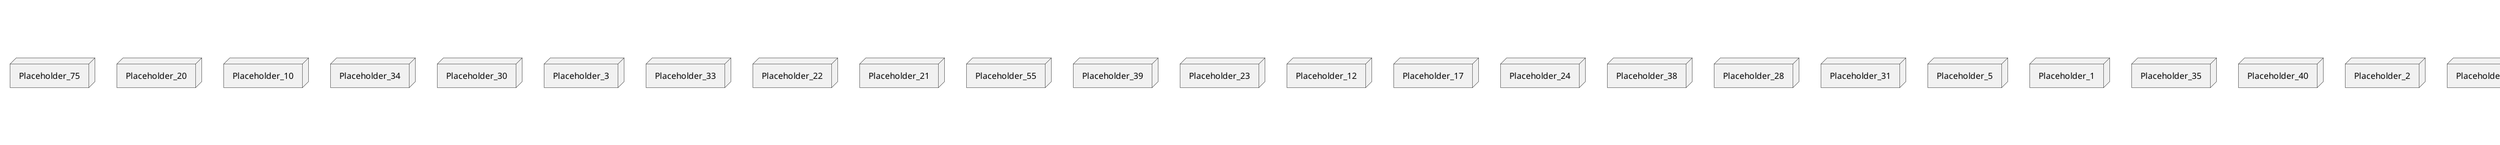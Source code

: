 @startuml
skinparam fixCircleLabelOverlapping true
node Placeholder_42 {
[aName] [[meet-eat-meet-eat-server.system#_xiTrUL_dEe6eIbVL9QMcSA]]
}
node Placeholder_75 {
[aName] [[meet-eat-meet-eat-server.system#_xiTrUL_dEe6eIbVL9QMcSA]]
}
node Placeholder_20 {
[aName] [[meet-eat-meet-eat-server.system#_xiTrUL_dEe6eIbVL9QMcSA]]
}
node Placeholder_10 {
[aName] [[meet-eat-meet-eat-server.system#_xiTrUL_dEe6eIbVL9QMcSA]]
}
node Placeholder_34 {
[aName] [[meet-eat-meet-eat-server.system#_xiTrUL_dEe6eIbVL9QMcSA]]
}
node Placeholder_30 {
[aName] [[meet-eat-meet-eat-server.system#_xiTrUL_dEe6eIbVL9QMcSA]]
}
node Placeholder_3 {
[aName] [[meet-eat-meet-eat-server.system#_xiTrUL_dEe6eIbVL9QMcSA]]
}
node Placeholder_33 {
[aName] [[meet-eat-meet-eat-server.system#_xiTrUL_dEe6eIbVL9QMcSA]]
}
node Placeholder_22 {
[aName] [[meet-eat-meet-eat-server.system#_xiTrUL_dEe6eIbVL9QMcSA]]
}
node Placeholder_21 {
[aName] [[meet-eat-meet-eat-server.system#_xiTrUL_dEe6eIbVL9QMcSA]]
}
node Placeholder_55 {
[aName] [[meet-eat-meet-eat-server.system#_xiTrUL_dEe6eIbVL9QMcSA]]
}
node Placeholder_39 {
[aName] [[meet-eat-meet-eat-server.system#_xiTrUL_dEe6eIbVL9QMcSA]]
}
node Placeholder_23 {
[aName] [[meet-eat-meet-eat-server.system#_xiTrUL_dEe6eIbVL9QMcSA]]
}
node Placeholder_12 {
[aName] [[meet-eat-meet-eat-server.system#_xiTrUL_dEe6eIbVL9QMcSA]]
}
node Placeholder_17 {
[aName] [[meet-eat-meet-eat-server.system#_xiTrUL_dEe6eIbVL9QMcSA]]
}
node Placeholder_24 {
[aName] [[meet-eat-meet-eat-server.system#_xiTrUL_dEe6eIbVL9QMcSA]]
}
node Placeholder_38 {
[aName] [[meet-eat-meet-eat-server.system#_xiTrUL_dEe6eIbVL9QMcSA]]
}
node Placeholder_28 {
[aName] [[meet-eat-meet-eat-server.system#_xiTrUL_dEe6eIbVL9QMcSA]]
}
node Placeholder_31 {
[aName] [[meet-eat-meet-eat-server.system#_xiTrUL_dEe6eIbVL9QMcSA]]
}
node Placeholder_5 {
[aName] [[meet-eat-meet-eat-server.system#_xiTrUL_dEe6eIbVL9QMcSA]]
}
node Placeholder_1 {
[aName] [[meet-eat-meet-eat-server.system#_xiTrUL_dEe6eIbVL9QMcSA]]
}
node Placeholder_35 {
[aName] [[meet-eat-meet-eat-server.system#_xiTrUL_dEe6eIbVL9QMcSA]]
}
node Placeholder_40 {
[aName] [[meet-eat-meet-eat-server.system#_xiTrUL_dEe6eIbVL9QMcSA]]
}
node Placeholder_2 {
[aName] [[meet-eat-meet-eat-server.system#_xiTrUL_dEe6eIbVL9QMcSA]]
}
node Placeholder_25 {
[aName] [[meet-eat-meet-eat-server.system#_xiTrUL_dEe6eIbVL9QMcSA]]
}
node Placeholder_27 {
[aName] [[meet-eat-meet-eat-server.system#_xiTrUL_dEe6eIbVL9QMcSA]]
}
node Placeholder_32 {
[aName] [[meet-eat-meet-eat-server.system#_xiTrUL_dEe6eIbVL9QMcSA]]
}
node Placeholder_14 {
[aName] [[meet-eat-meet-eat-server.system#_xiTrUL_dEe6eIbVL9QMcSA]]
}
node Placeholder_26 {
[aName] [[meet-eat-meet-eat-server.system#_xiTrUL_dEe6eIbVL9QMcSA]]
}
node Placeholder_16 {
[aName] [[meet-eat-meet-eat-server.system#_xiTrUL_dEe6eIbVL9QMcSA]]
}
node Placeholder_36 {
[aName] [[meet-eat-meet-eat-server.system#_xiTrUL_dEe6eIbVL9QMcSA]]
}
node Placeholder_19 {
[aName] [[meet-eat-meet-eat-server.system#_xiTrUL_dEe6eIbVL9QMcSA]]
}
node Placeholder_13 {
[aName] [[meet-eat-meet-eat-server.system#_xiTrUL_dEe6eIbVL9QMcSA]]
}
node Placeholder_43 {
[aName] [[meet-eat-meet-eat-server.system#_xiTrUL_dEe6eIbVL9QMcSA]]
}
node Placeholder_18 {
[aName] [[meet-eat-meet-eat-server.system#_xiTrUL_dEe6eIbVL9QMcSA]]
}
node Placeholder_6 {
[aName] [[meet-eat-meet-eat-server.system#_xiTrUL_dEe6eIbVL9QMcSA]]
}
node Placeholder_15 {
[aName] [[meet-eat-meet-eat-server.system#_xiTrUL_dEe6eIbVL9QMcSA]]
}
node Placeholder_37 {
[aName] [[meet-eat-meet-eat-server.system#_xiTrUL_dEe6eIbVL9QMcSA]]
}
node Placeholder_41 {
[aName] [[meet-eat-meet-eat-server.system#_xiTrUL_dEe6eIbVL9QMcSA]]
}
node Placeholder_0 {
[aName] [[meet-eat-meet-eat-server.system#_xiTrUL_dEe6eIbVL9QMcSA]]
}
node Placeholder_29 {
[aName] [[meet-eat-meet-eat-server.system#_xiTrUL_dEe6eIbVL9QMcSA]]
}
node Placeholder_9 {
[aName] [[meet-eat-meet-eat-server.system#_xiTrUL_dEe6eIbVL9QMcSA]]
}
node Placeholder_11 {
[aName] [[meet-eat-meet-eat-server.system#_xiTrUL_dEe6eIbVL9QMcSA]]
}
node Placeholder_8 {
[aName] [[meet-eat-meet-eat-server.system#_xiTrUL_dEe6eIbVL9QMcSA]]
}
node Placeholder_4 {
[aName] [[meet-eat-meet-eat-server.system#_xiTrUL_dEe6eIbVL9QMcSA]]
}
[aName] -(0- [aName] : K_Provider
[aName] -(0- [aName] : meet_eat_server_repository_BookmarkRepository_Provider
[aName] -(0- [aName] : meet_eat_server_repository_OfferRepository_Provider
[aName] -(0- [aName] : meet_eat_server_repository_ParticipationRepository_Provider
[aName] -(0- [aName] : meet_eat_server_repository_RatingRepository_Provider
[aName] -(0- [aName] : meet_eat_server_repository_ReportRepository_Provider
[aName] -(0- [aName] : meet_eat_server_repository_SubscriptionRepository_Provider
[aName] -(0- [aName] : meet_eat_server_repository_TagRepository_Provider
[aName] -(0- [aName] : meet_eat_server_repository_TokenRepository_Provider
[aName] -(0- [aName] : meet_eat_server_repository_UserRepository_Provider
[aName] -(0- [aName] : meet_eat_server_service_BookmarkService_Provider
[aName] -(0- [aName] : meet_eat_server_service_BookmarkService_Provider
[aName] -(0- [aName] : meet_eat_server_service_BookmarkService_Provider
[aName] -(0- [aName] : meet_eat_server_service_EmailService_Provider
[aName] -(0- [aName] : meet_eat_server_service_JavaMailSender_Provider
[aName] -(0- [aName] : meet_eat_server_service_OfferService_Provider
[aName] -(0- [aName] : meet_eat_server_service_OfferService_Provider
[aName] -(0- [aName] : meet_eat_server_service_OfferService_Provider
[aName] -(0- [aName] : meet_eat_server_service_ParticipationService_Provider
[aName] -(0- [aName] : meet_eat_server_service_ParticipationService_Provider
[aName] -(0- [aName] : meet_eat_server_service_ParticipationService_Provider
[aName] -(0- [aName] : meet_eat_server_service_RatingService_Provider
[aName] -(0- [aName] : meet_eat_server_service_RatingService_Provider
[aName] -(0- [aName] : meet_eat_server_service_RatingService_Provider
[aName] -(0- [aName] : meet_eat_server_service_ReportService_Provider
[aName] -(0- [aName] : meet_eat_server_service_ReportService_Provider
[aName] -(0- [aName] : meet_eat_server_service_ReportService_Provider
[aName] -(0- [aName] : meet_eat_server_service_SubscriptionService_Provider
[aName] -(0- [aName] : meet_eat_server_service_SubscriptionService_Provider
[aName] -(0- [aName] : meet_eat_server_service_SubscriptionService_Provider
[aName] -(0- [aName] : meet_eat_server_service_TagService_Provider
[aName] -(0- [aName] : meet_eat_server_service_TokenService_Provider
[aName] -(0- [aName] : meet_eat_server_service_TokenService_Provider
[aName] -(0- [aName] : meet_eat_server_service_TokenService_Provider
[aName] -(0- [aName] : meet_eat_server_service_TokenService_Provider
[aName] -(0- [aName] : meet_eat_server_service_TokenService_Provider
[aName] -(0- [aName] : meet_eat_server_service_TokenService_Provider
[aName] -(0- [aName] : meet_eat_server_service_TokenService_Provider
[aName] -(0- [aName] : meet_eat_server_service_TokenService_Provider
[aName] -(0- [aName] : meet_eat_server_service_TokenService_Provider
[aName] -(0- [aName] : meet_eat_server_service_TokenService_Provider
[aName] -(0- [aName] : meet_eat_server_service_TokenService_Provider
[aName] -(0- [aName] : meet_eat_server_service_UserService_Provider
[aName] -(0- [aName] : meet_eat_server_service_UserService_Provider
[aName] -(0- [aName] : meet_eat_server_service_UserService_Provider
[aName] -(0- [aName] : meet_eat_server_service_UserService_Provider
[aName] -(0- [aName] : meet_eat_server_service_UserService_Provider
[aName] -(0- [aName] : meet_eat_server_service_UserService_Provider
[aName] -(0- [aName] : meet_eat_server_service_security_OfferSecurityService_Provider
[aName] -(0- [aName] : meet_eat_server_service_security_SecurityService_Provider
[aName] -(0- [aName] : meet_eat_server_service_security_SecurityService_Provider
[aName] -(0- [aName] : meet_eat_server_service_security_SecurityService_Provider
[aName] -(0- [aName] : meet_eat_server_service_security_SecurityService_Provider
[aName] -(0- [aName] : meet_eat_server_service_security_SecurityService_Provider
[aName] -(0- [aName] : meet_eat_server_service_security_TagSecurityService_Provider
[aName] -(0- [aName] : meet_eat_server_service_security_TokenSecurityService_Provider
[aName] -(0- [aName] : meet_eat_server_service_security_UserSecurityService_Provider

@enduml
